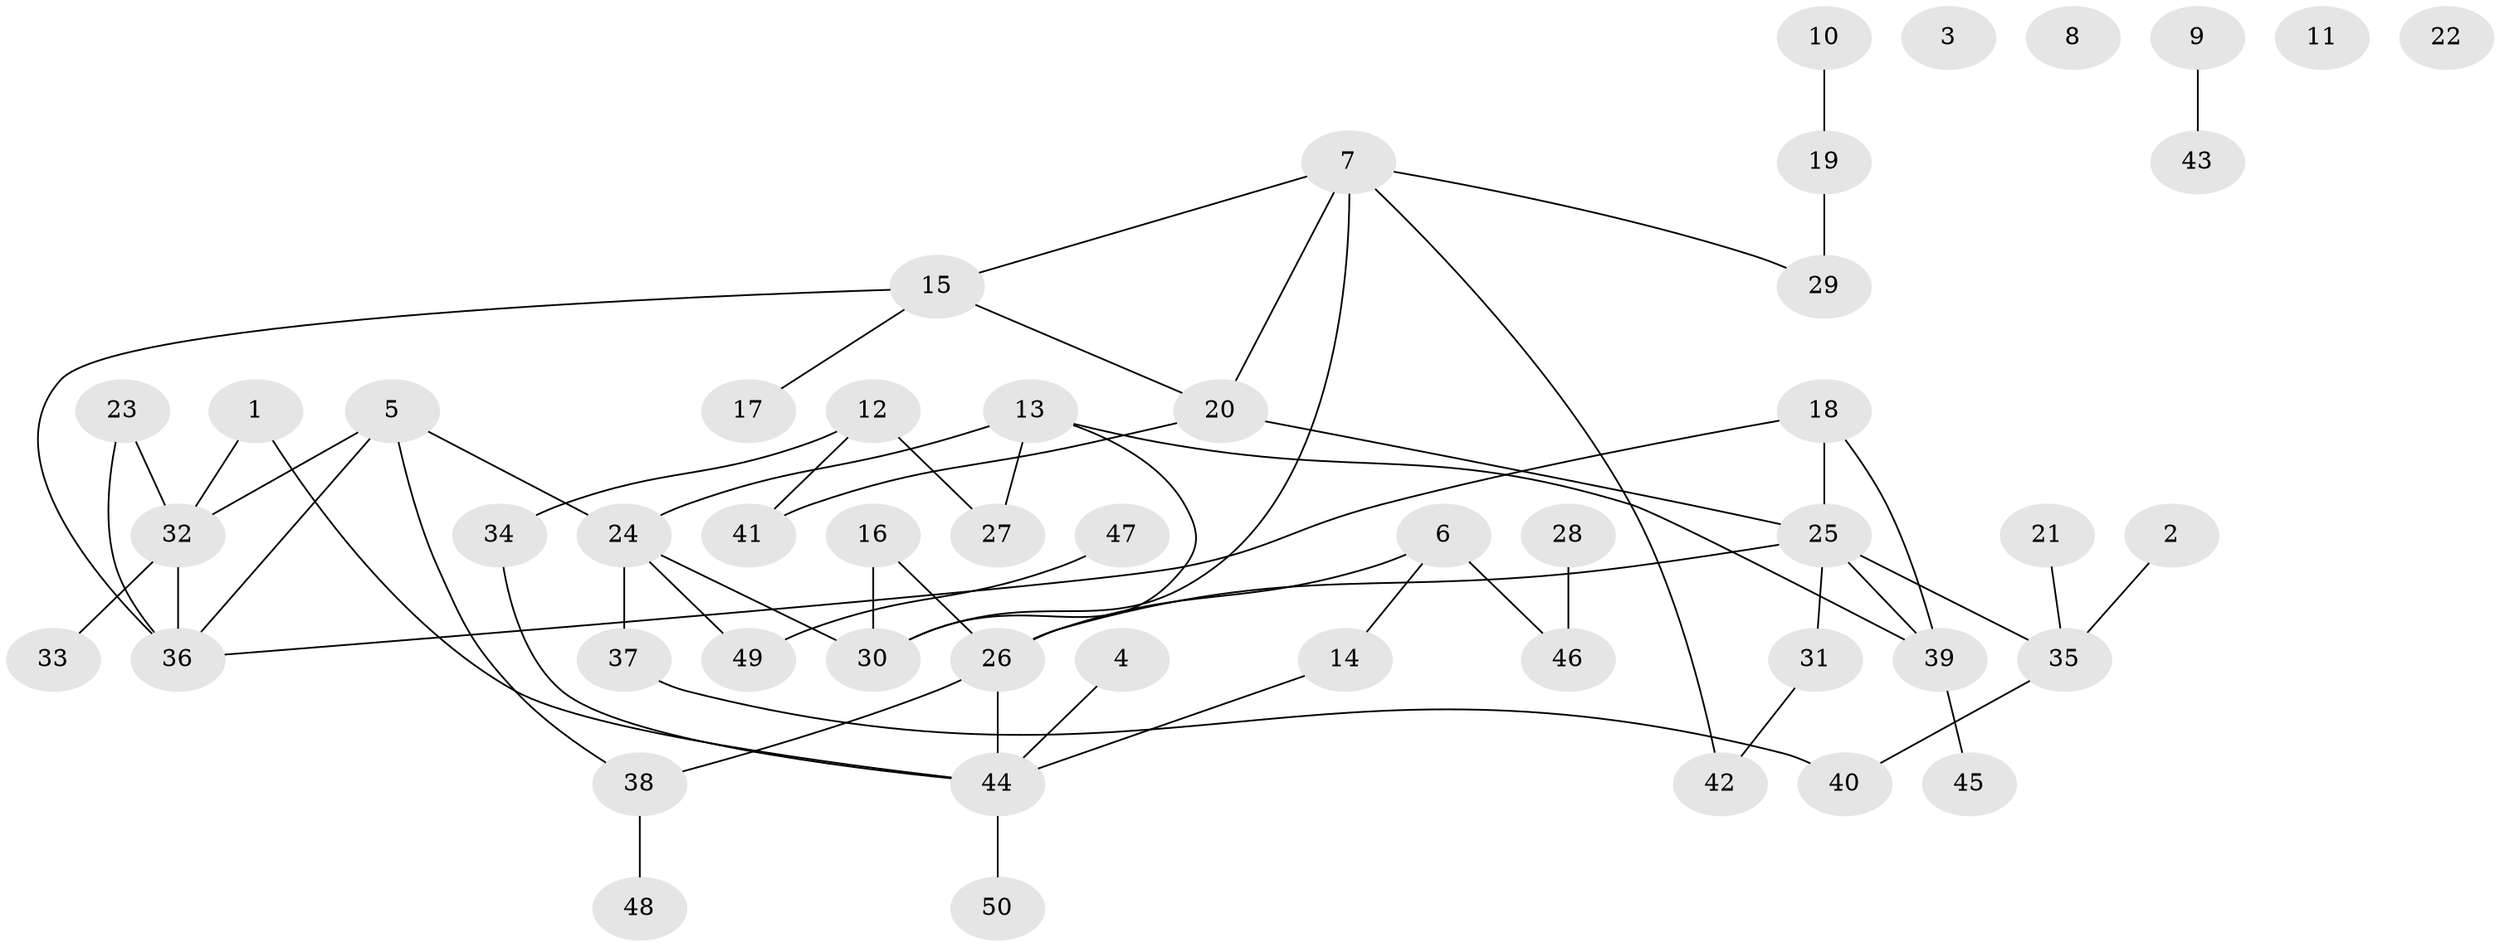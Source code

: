 // coarse degree distribution, {2: 0.22857142857142856, 1: 0.2571428571428571, 0: 0.14285714285714285, 6: 0.02857142857142857, 3: 0.05714285714285714, 5: 0.11428571428571428, 4: 0.14285714285714285, 7: 0.02857142857142857}
// Generated by graph-tools (version 1.1) at 2025/16/03/04/25 18:16:28]
// undirected, 50 vertices, 60 edges
graph export_dot {
graph [start="1"]
  node [color=gray90,style=filled];
  1;
  2;
  3;
  4;
  5;
  6;
  7;
  8;
  9;
  10;
  11;
  12;
  13;
  14;
  15;
  16;
  17;
  18;
  19;
  20;
  21;
  22;
  23;
  24;
  25;
  26;
  27;
  28;
  29;
  30;
  31;
  32;
  33;
  34;
  35;
  36;
  37;
  38;
  39;
  40;
  41;
  42;
  43;
  44;
  45;
  46;
  47;
  48;
  49;
  50;
  1 -- 32;
  1 -- 44;
  2 -- 35;
  4 -- 44;
  5 -- 24;
  5 -- 32;
  5 -- 36;
  5 -- 38;
  6 -- 14;
  6 -- 26;
  6 -- 46;
  7 -- 15;
  7 -- 20;
  7 -- 29;
  7 -- 30;
  7 -- 42;
  9 -- 43;
  10 -- 19;
  12 -- 27;
  12 -- 34;
  12 -- 41;
  13 -- 24;
  13 -- 27;
  13 -- 30;
  13 -- 39;
  14 -- 44;
  15 -- 17;
  15 -- 20;
  15 -- 36;
  16 -- 26;
  16 -- 30;
  18 -- 25;
  18 -- 36;
  18 -- 39;
  19 -- 29;
  20 -- 25;
  20 -- 41;
  21 -- 35;
  23 -- 32;
  23 -- 36;
  24 -- 30;
  24 -- 37;
  24 -- 49;
  25 -- 26;
  25 -- 31;
  25 -- 35;
  25 -- 39;
  26 -- 38;
  26 -- 44;
  28 -- 46;
  31 -- 42;
  32 -- 33;
  32 -- 36;
  34 -- 44;
  35 -- 40;
  37 -- 40;
  38 -- 48;
  39 -- 45;
  44 -- 50;
  47 -- 49;
}
